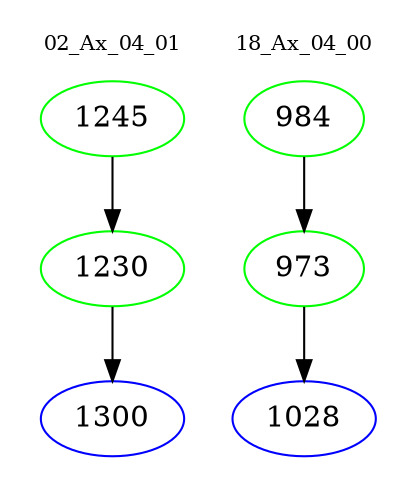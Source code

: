 digraph{
subgraph cluster_0 {
color = white
label = "02_Ax_04_01";
fontsize=10;
T0_1245 [label="1245", color="green"]
T0_1245 -> T0_1230 [color="black"]
T0_1230 [label="1230", color="green"]
T0_1230 -> T0_1300 [color="black"]
T0_1300 [label="1300", color="blue"]
}
subgraph cluster_1 {
color = white
label = "18_Ax_04_00";
fontsize=10;
T1_984 [label="984", color="green"]
T1_984 -> T1_973 [color="black"]
T1_973 [label="973", color="green"]
T1_973 -> T1_1028 [color="black"]
T1_1028 [label="1028", color="blue"]
}
}
